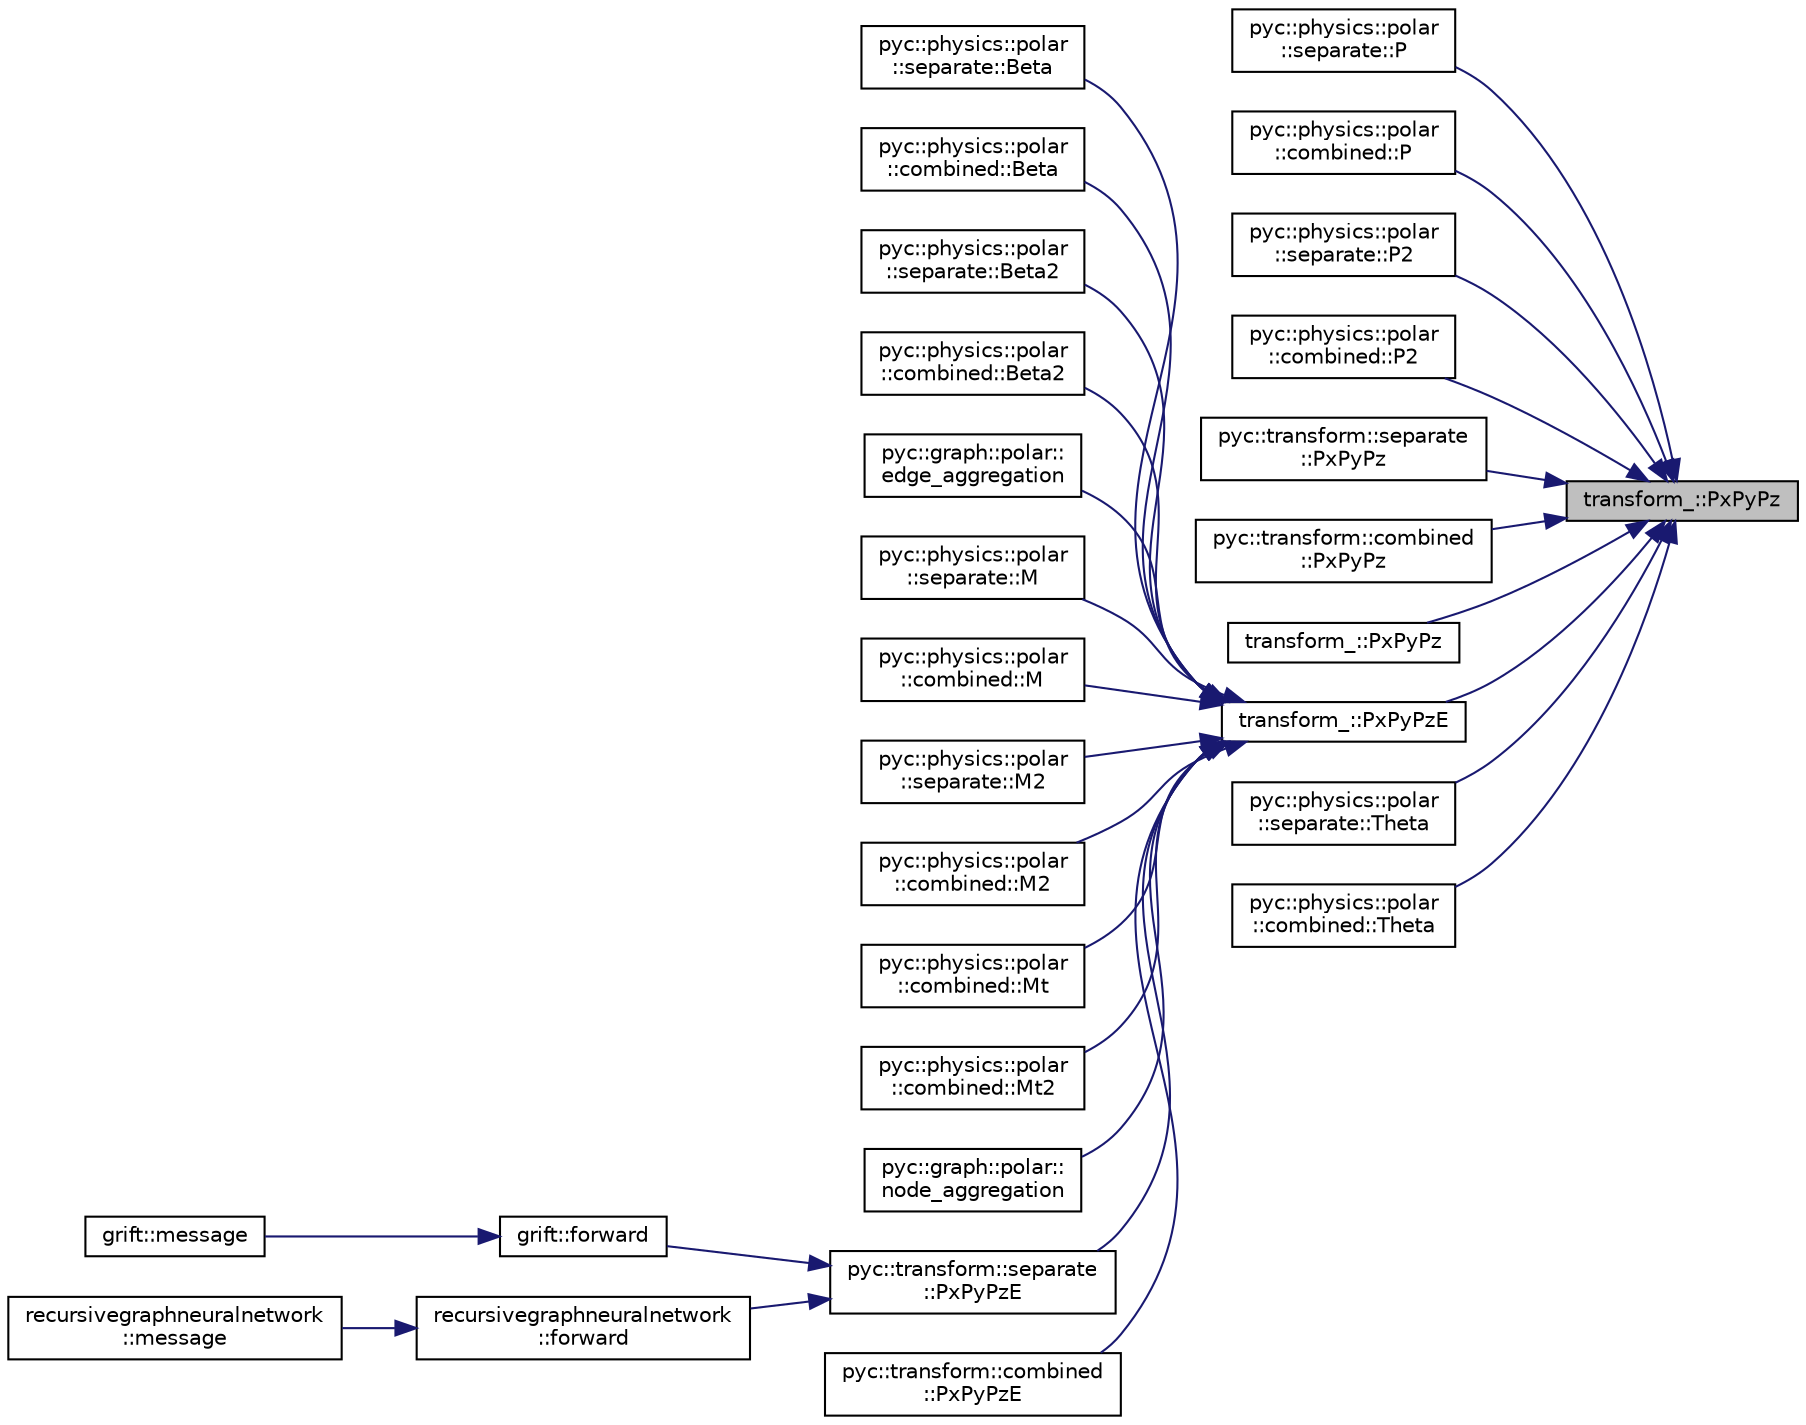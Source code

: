 digraph "transform_::PxPyPz"
{
 // INTERACTIVE_SVG=YES
 // LATEX_PDF_SIZE
  edge [fontname="Helvetica",fontsize="10",labelfontname="Helvetica",labelfontsize="10"];
  node [fontname="Helvetica",fontsize="10",shape=record];
  rankdir="RL";
  Node1 [label="transform_::PxPyPz",height=0.2,width=0.4,color="black", fillcolor="grey75", style="filled", fontcolor="black",tooltip="Computes the 3-momentum (Px, Py, Pz)."];
  Node1 -> Node2 [dir="back",color="midnightblue",fontsize="10",style="solid",fontname="Helvetica"];
  Node2 [label="pyc::physics::polar\l::separate::P",height=0.2,width=0.4,color="black", fillcolor="white", style="filled",URL="$namespacepyc_1_1physics_1_1polar_1_1separate.html#a4de18b7ee3dff64515722df522605c7f",tooltip=" "];
  Node1 -> Node3 [dir="back",color="midnightblue",fontsize="10",style="solid",fontname="Helvetica"];
  Node3 [label="pyc::physics::polar\l::combined::P",height=0.2,width=0.4,color="black", fillcolor="white", style="filled",URL="$namespacepyc_1_1physics_1_1polar_1_1combined.html#a5760f3a249756acd268a9c66fdf53b17",tooltip=" "];
  Node1 -> Node4 [dir="back",color="midnightblue",fontsize="10",style="solid",fontname="Helvetica"];
  Node4 [label="pyc::physics::polar\l::separate::P2",height=0.2,width=0.4,color="black", fillcolor="white", style="filled",URL="$namespacepyc_1_1physics_1_1polar_1_1separate.html#a164422e673f81c41b4a16f950beb8cdd",tooltip=" "];
  Node1 -> Node5 [dir="back",color="midnightblue",fontsize="10",style="solid",fontname="Helvetica"];
  Node5 [label="pyc::physics::polar\l::combined::P2",height=0.2,width=0.4,color="black", fillcolor="white", style="filled",URL="$namespacepyc_1_1physics_1_1polar_1_1combined.html#a61c93f07eede4e32cdcf303a8a508946",tooltip=" "];
  Node1 -> Node6 [dir="back",color="midnightblue",fontsize="10",style="solid",fontname="Helvetica"];
  Node6 [label="pyc::transform::separate\l::PxPyPz",height=0.2,width=0.4,color="black", fillcolor="white", style="filled",URL="$namespacepyc_1_1transform_1_1separate.html#a334c379394a6e0947d8e32c62e8ccb91",tooltip=" "];
  Node1 -> Node7 [dir="back",color="midnightblue",fontsize="10",style="solid",fontname="Helvetica"];
  Node7 [label="pyc::transform::combined\l::PxPyPz",height=0.2,width=0.4,color="black", fillcolor="white", style="filled",URL="$namespacepyc_1_1transform_1_1combined.html#a8482b4b93214aac74261dddc72a2d9d5",tooltip=" "];
  Node1 -> Node8 [dir="back",color="midnightblue",fontsize="10",style="solid",fontname="Helvetica"];
  Node8 [label="transform_::PxPyPz",height=0.2,width=0.4,color="black", fillcolor="white", style="filled",URL="$namespacetransform__.html#a3cdf10dcac51733e3b2fb18cb2e6ff6e",tooltip="Computes the 3-momentum (Px, Py, Pz) from a 4-momentum tensor."];
  Node1 -> Node9 [dir="back",color="midnightblue",fontsize="10",style="solid",fontname="Helvetica"];
  Node9 [label="transform_::PxPyPzE",height=0.2,width=0.4,color="black", fillcolor="white", style="filled",URL="$namespacetransform__.html#a87dc88421ea78ec3b9c73c86cc5ade19",tooltip="Computes the 4-momentum (Px, Py, Pz, E)."];
  Node9 -> Node10 [dir="back",color="midnightblue",fontsize="10",style="solid",fontname="Helvetica"];
  Node10 [label="pyc::physics::polar\l::separate::Beta",height=0.2,width=0.4,color="black", fillcolor="white", style="filled",URL="$namespacepyc_1_1physics_1_1polar_1_1separate.html#a49811b3e193170bb3f8d0a185b4fc07d",tooltip=" "];
  Node9 -> Node11 [dir="back",color="midnightblue",fontsize="10",style="solid",fontname="Helvetica"];
  Node11 [label="pyc::physics::polar\l::combined::Beta",height=0.2,width=0.4,color="black", fillcolor="white", style="filled",URL="$namespacepyc_1_1physics_1_1polar_1_1combined.html#a0150f0dac00fdc96ee3021c48c912f5a",tooltip=" "];
  Node9 -> Node12 [dir="back",color="midnightblue",fontsize="10",style="solid",fontname="Helvetica"];
  Node12 [label="pyc::physics::polar\l::separate::Beta2",height=0.2,width=0.4,color="black", fillcolor="white", style="filled",URL="$namespacepyc_1_1physics_1_1polar_1_1separate.html#a49c21afa9d65d851f1cfe13e35875ea3",tooltip=" "];
  Node9 -> Node13 [dir="back",color="midnightblue",fontsize="10",style="solid",fontname="Helvetica"];
  Node13 [label="pyc::physics::polar\l::combined::Beta2",height=0.2,width=0.4,color="black", fillcolor="white", style="filled",URL="$namespacepyc_1_1physics_1_1polar_1_1combined.html#a20e7dc61ab62ab57496a8fc22f68a630",tooltip=" "];
  Node9 -> Node14 [dir="back",color="midnightblue",fontsize="10",style="solid",fontname="Helvetica"];
  Node14 [label="pyc::graph::polar::\ledge_aggregation",height=0.2,width=0.4,color="black", fillcolor="white", style="filled",URL="$namespacepyc_1_1graph_1_1polar.html#ab00a9b5d4070afc2aac6fd639d82c46b",tooltip=" "];
  Node9 -> Node15 [dir="back",color="midnightblue",fontsize="10",style="solid",fontname="Helvetica"];
  Node15 [label="pyc::physics::polar\l::separate::M",height=0.2,width=0.4,color="black", fillcolor="white", style="filled",URL="$namespacepyc_1_1physics_1_1polar_1_1separate.html#aaab901d4c62535312b57336a324c3461",tooltip=" "];
  Node9 -> Node16 [dir="back",color="midnightblue",fontsize="10",style="solid",fontname="Helvetica"];
  Node16 [label="pyc::physics::polar\l::combined::M",height=0.2,width=0.4,color="black", fillcolor="white", style="filled",URL="$namespacepyc_1_1physics_1_1polar_1_1combined.html#a03ec955a2641ce4f53ade06bff9ebaae",tooltip=" "];
  Node9 -> Node17 [dir="back",color="midnightblue",fontsize="10",style="solid",fontname="Helvetica"];
  Node17 [label="pyc::physics::polar\l::separate::M2",height=0.2,width=0.4,color="black", fillcolor="white", style="filled",URL="$namespacepyc_1_1physics_1_1polar_1_1separate.html#a5166df2f83d8ea10350011307d165ed2",tooltip=" "];
  Node9 -> Node18 [dir="back",color="midnightblue",fontsize="10",style="solid",fontname="Helvetica"];
  Node18 [label="pyc::physics::polar\l::combined::M2",height=0.2,width=0.4,color="black", fillcolor="white", style="filled",URL="$namespacepyc_1_1physics_1_1polar_1_1combined.html#aa79557e9e58fc548b41444667ebb1b62",tooltip=" "];
  Node9 -> Node19 [dir="back",color="midnightblue",fontsize="10",style="solid",fontname="Helvetica"];
  Node19 [label="pyc::physics::polar\l::combined::Mt",height=0.2,width=0.4,color="black", fillcolor="white", style="filled",URL="$namespacepyc_1_1physics_1_1polar_1_1combined.html#acbeb9c6012612bd77cab7fe7871f0ccf",tooltip=" "];
  Node9 -> Node20 [dir="back",color="midnightblue",fontsize="10",style="solid",fontname="Helvetica"];
  Node20 [label="pyc::physics::polar\l::combined::Mt2",height=0.2,width=0.4,color="black", fillcolor="white", style="filled",URL="$namespacepyc_1_1physics_1_1polar_1_1combined.html#acc5e59b1f7549ce950cab57976edfd79",tooltip=" "];
  Node9 -> Node21 [dir="back",color="midnightblue",fontsize="10",style="solid",fontname="Helvetica"];
  Node21 [label="pyc::graph::polar::\lnode_aggregation",height=0.2,width=0.4,color="black", fillcolor="white", style="filled",URL="$namespacepyc_1_1graph_1_1polar.html#a4b8251423b7ede00df4fbda3ab664485",tooltip=" "];
  Node9 -> Node22 [dir="back",color="midnightblue",fontsize="10",style="solid",fontname="Helvetica"];
  Node22 [label="pyc::transform::separate\l::PxPyPzE",height=0.2,width=0.4,color="black", fillcolor="white", style="filled",URL="$namespacepyc_1_1transform_1_1separate.html#a720f165f6c3acc7c6ed1b33dd2c369bb",tooltip=" "];
  Node22 -> Node23 [dir="back",color="midnightblue",fontsize="10",style="solid",fontname="Helvetica"];
  Node23 [label="grift::forward",height=0.2,width=0.4,color="black", fillcolor="white", style="filled",URL="$classgrift.html#a72f7575fbd1d744d4f9053e5b8b7ee38",tooltip="Virtual forward pass method for a single graph."];
  Node23 -> Node24 [dir="back",color="midnightblue",fontsize="10",style="solid",fontname="Helvetica"];
  Node24 [label="grift::message",height=0.2,width=0.4,color="black", fillcolor="white", style="filled",URL="$classgrift.html#ad610edcd0cab14b57197a846ab8a8caf",tooltip=" "];
  Node22 -> Node25 [dir="back",color="midnightblue",fontsize="10",style="solid",fontname="Helvetica"];
  Node25 [label="recursivegraphneuralnetwork\l::forward",height=0.2,width=0.4,color="black", fillcolor="white", style="filled",URL="$classrecursivegraphneuralnetwork.html#a4b09bc8de8d9ecd0b4ff1ffa94deea98",tooltip="Virtual forward pass method for a single graph."];
  Node25 -> Node26 [dir="back",color="midnightblue",fontsize="10",style="solid",fontname="Helvetica"];
  Node26 [label="recursivegraphneuralnetwork\l::message",height=0.2,width=0.4,color="black", fillcolor="white", style="filled",URL="$classrecursivegraphneuralnetwork.html#a7c83216c5899b14dcc03ccf368209ee1",tooltip=" "];
  Node9 -> Node27 [dir="back",color="midnightblue",fontsize="10",style="solid",fontname="Helvetica"];
  Node27 [label="pyc::transform::combined\l::PxPyPzE",height=0.2,width=0.4,color="black", fillcolor="white", style="filled",URL="$namespacepyc_1_1transform_1_1combined.html#a04bb607bea9c08f7133e6bcebf230076",tooltip=" "];
  Node1 -> Node28 [dir="back",color="midnightblue",fontsize="10",style="solid",fontname="Helvetica"];
  Node28 [label="pyc::physics::polar\l::separate::Theta",height=0.2,width=0.4,color="black", fillcolor="white", style="filled",URL="$namespacepyc_1_1physics_1_1polar_1_1separate.html#a40b284f030bc35051fe4ceb68e0b560e",tooltip=" "];
  Node1 -> Node29 [dir="back",color="midnightblue",fontsize="10",style="solid",fontname="Helvetica"];
  Node29 [label="pyc::physics::polar\l::combined::Theta",height=0.2,width=0.4,color="black", fillcolor="white", style="filled",URL="$namespacepyc_1_1physics_1_1polar_1_1combined.html#a6169c98dd89c2571d2871582b3fb1279",tooltip=" "];
}
